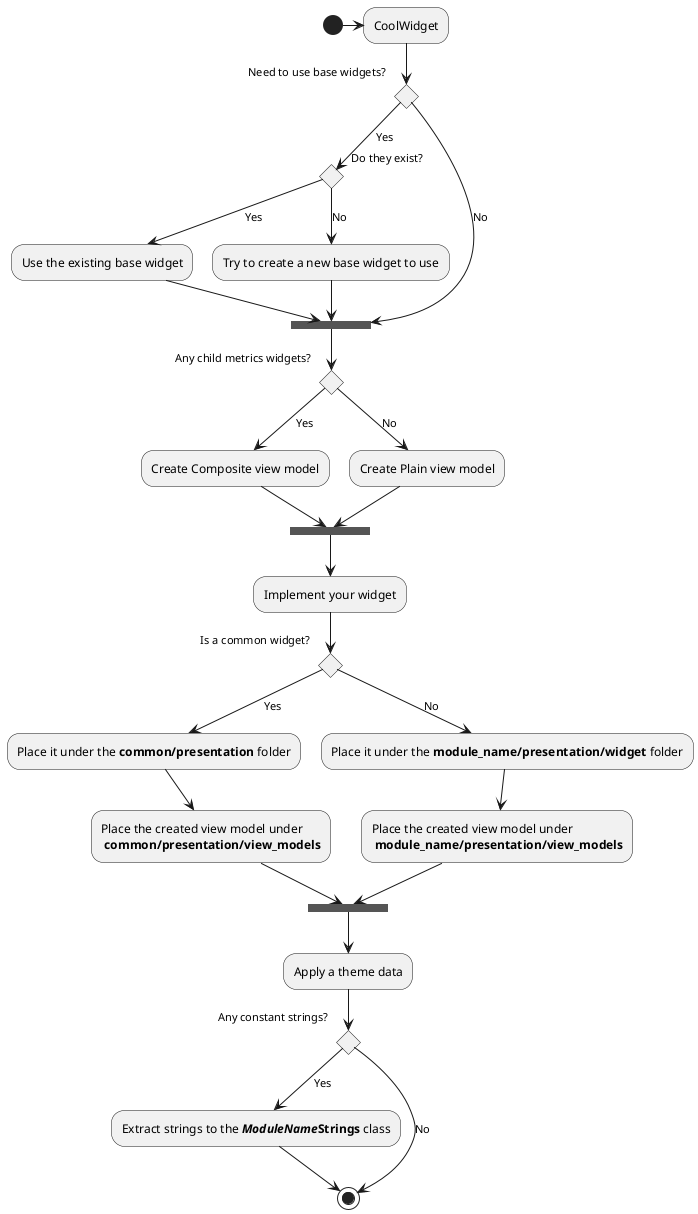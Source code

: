 @startuml create_metrics_widget_activity_diagram
(*) -> CoolWidget
--> if Need to use base widgets? then
--> [Yes] if Do they exist? then
--> [Yes] Use the existing base widget
--> ===STEP1===
else
--> [No] Try to create a new base widget to use
--> ===STEP1===
endif
else 
--> [No] ===STEP1===
endif
--> if Any child metrics widgets? then
--> [Yes] Create Composite view model 
--> ===STEP2===
else
--> [No] Create Plain view model 
--> ===STEP2===
endif
--> Implement your widget
--> if Is a common widget? then
--> [Yes] Place it under the **common/presentation** folder
--> Place the created view model under \n **common/presentation/view_models**
--> ===STEP3===
else
--> [No] Place it under the **module_name/presentation/widget** folder
--> Place the created view model under \n **module_name/presentation/view_models**
--> ===STEP3===
endif
--> Apply a theme data
--> if Any constant strings? then
--> [Yes] Extract strings to the **//ModuleName//Strings** class
--> (*)
else
--> [No] (*)
endif
@enduml
